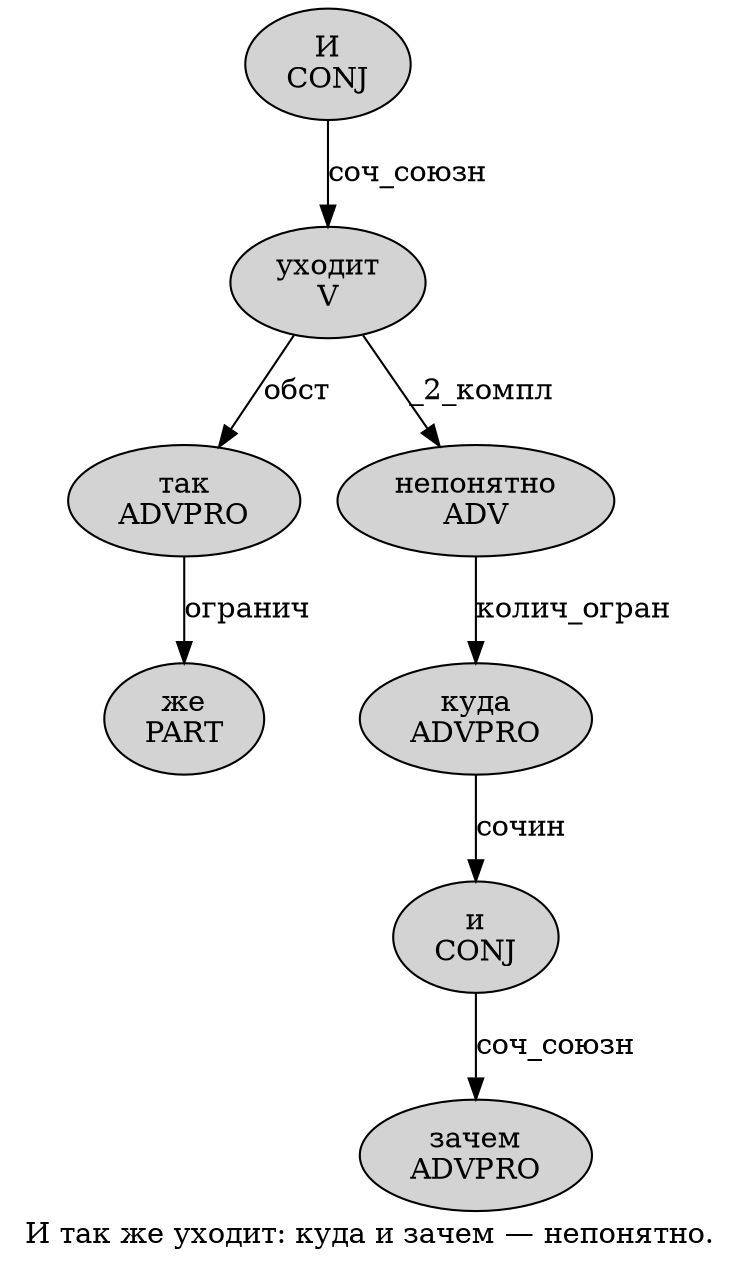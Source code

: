 digraph SENTENCE_4871 {
	graph [label="И так же уходит: куда и зачем — непонятно."]
	node [style=filled]
		0 [label="И
CONJ" color="" fillcolor=lightgray penwidth=1 shape=ellipse]
		1 [label="так
ADVPRO" color="" fillcolor=lightgray penwidth=1 shape=ellipse]
		2 [label="же
PART" color="" fillcolor=lightgray penwidth=1 shape=ellipse]
		3 [label="уходит
V" color="" fillcolor=lightgray penwidth=1 shape=ellipse]
		5 [label="куда
ADVPRO" color="" fillcolor=lightgray penwidth=1 shape=ellipse]
		6 [label="и
CONJ" color="" fillcolor=lightgray penwidth=1 shape=ellipse]
		7 [label="зачем
ADVPRO" color="" fillcolor=lightgray penwidth=1 shape=ellipse]
		9 [label="непонятно
ADV" color="" fillcolor=lightgray penwidth=1 shape=ellipse]
			3 -> 1 [label="обст"]
			3 -> 9 [label="_2_компл"]
			9 -> 5 [label="колич_огран"]
			5 -> 6 [label="сочин"]
			1 -> 2 [label="огранич"]
			0 -> 3 [label="соч_союзн"]
			6 -> 7 [label="соч_союзн"]
}
